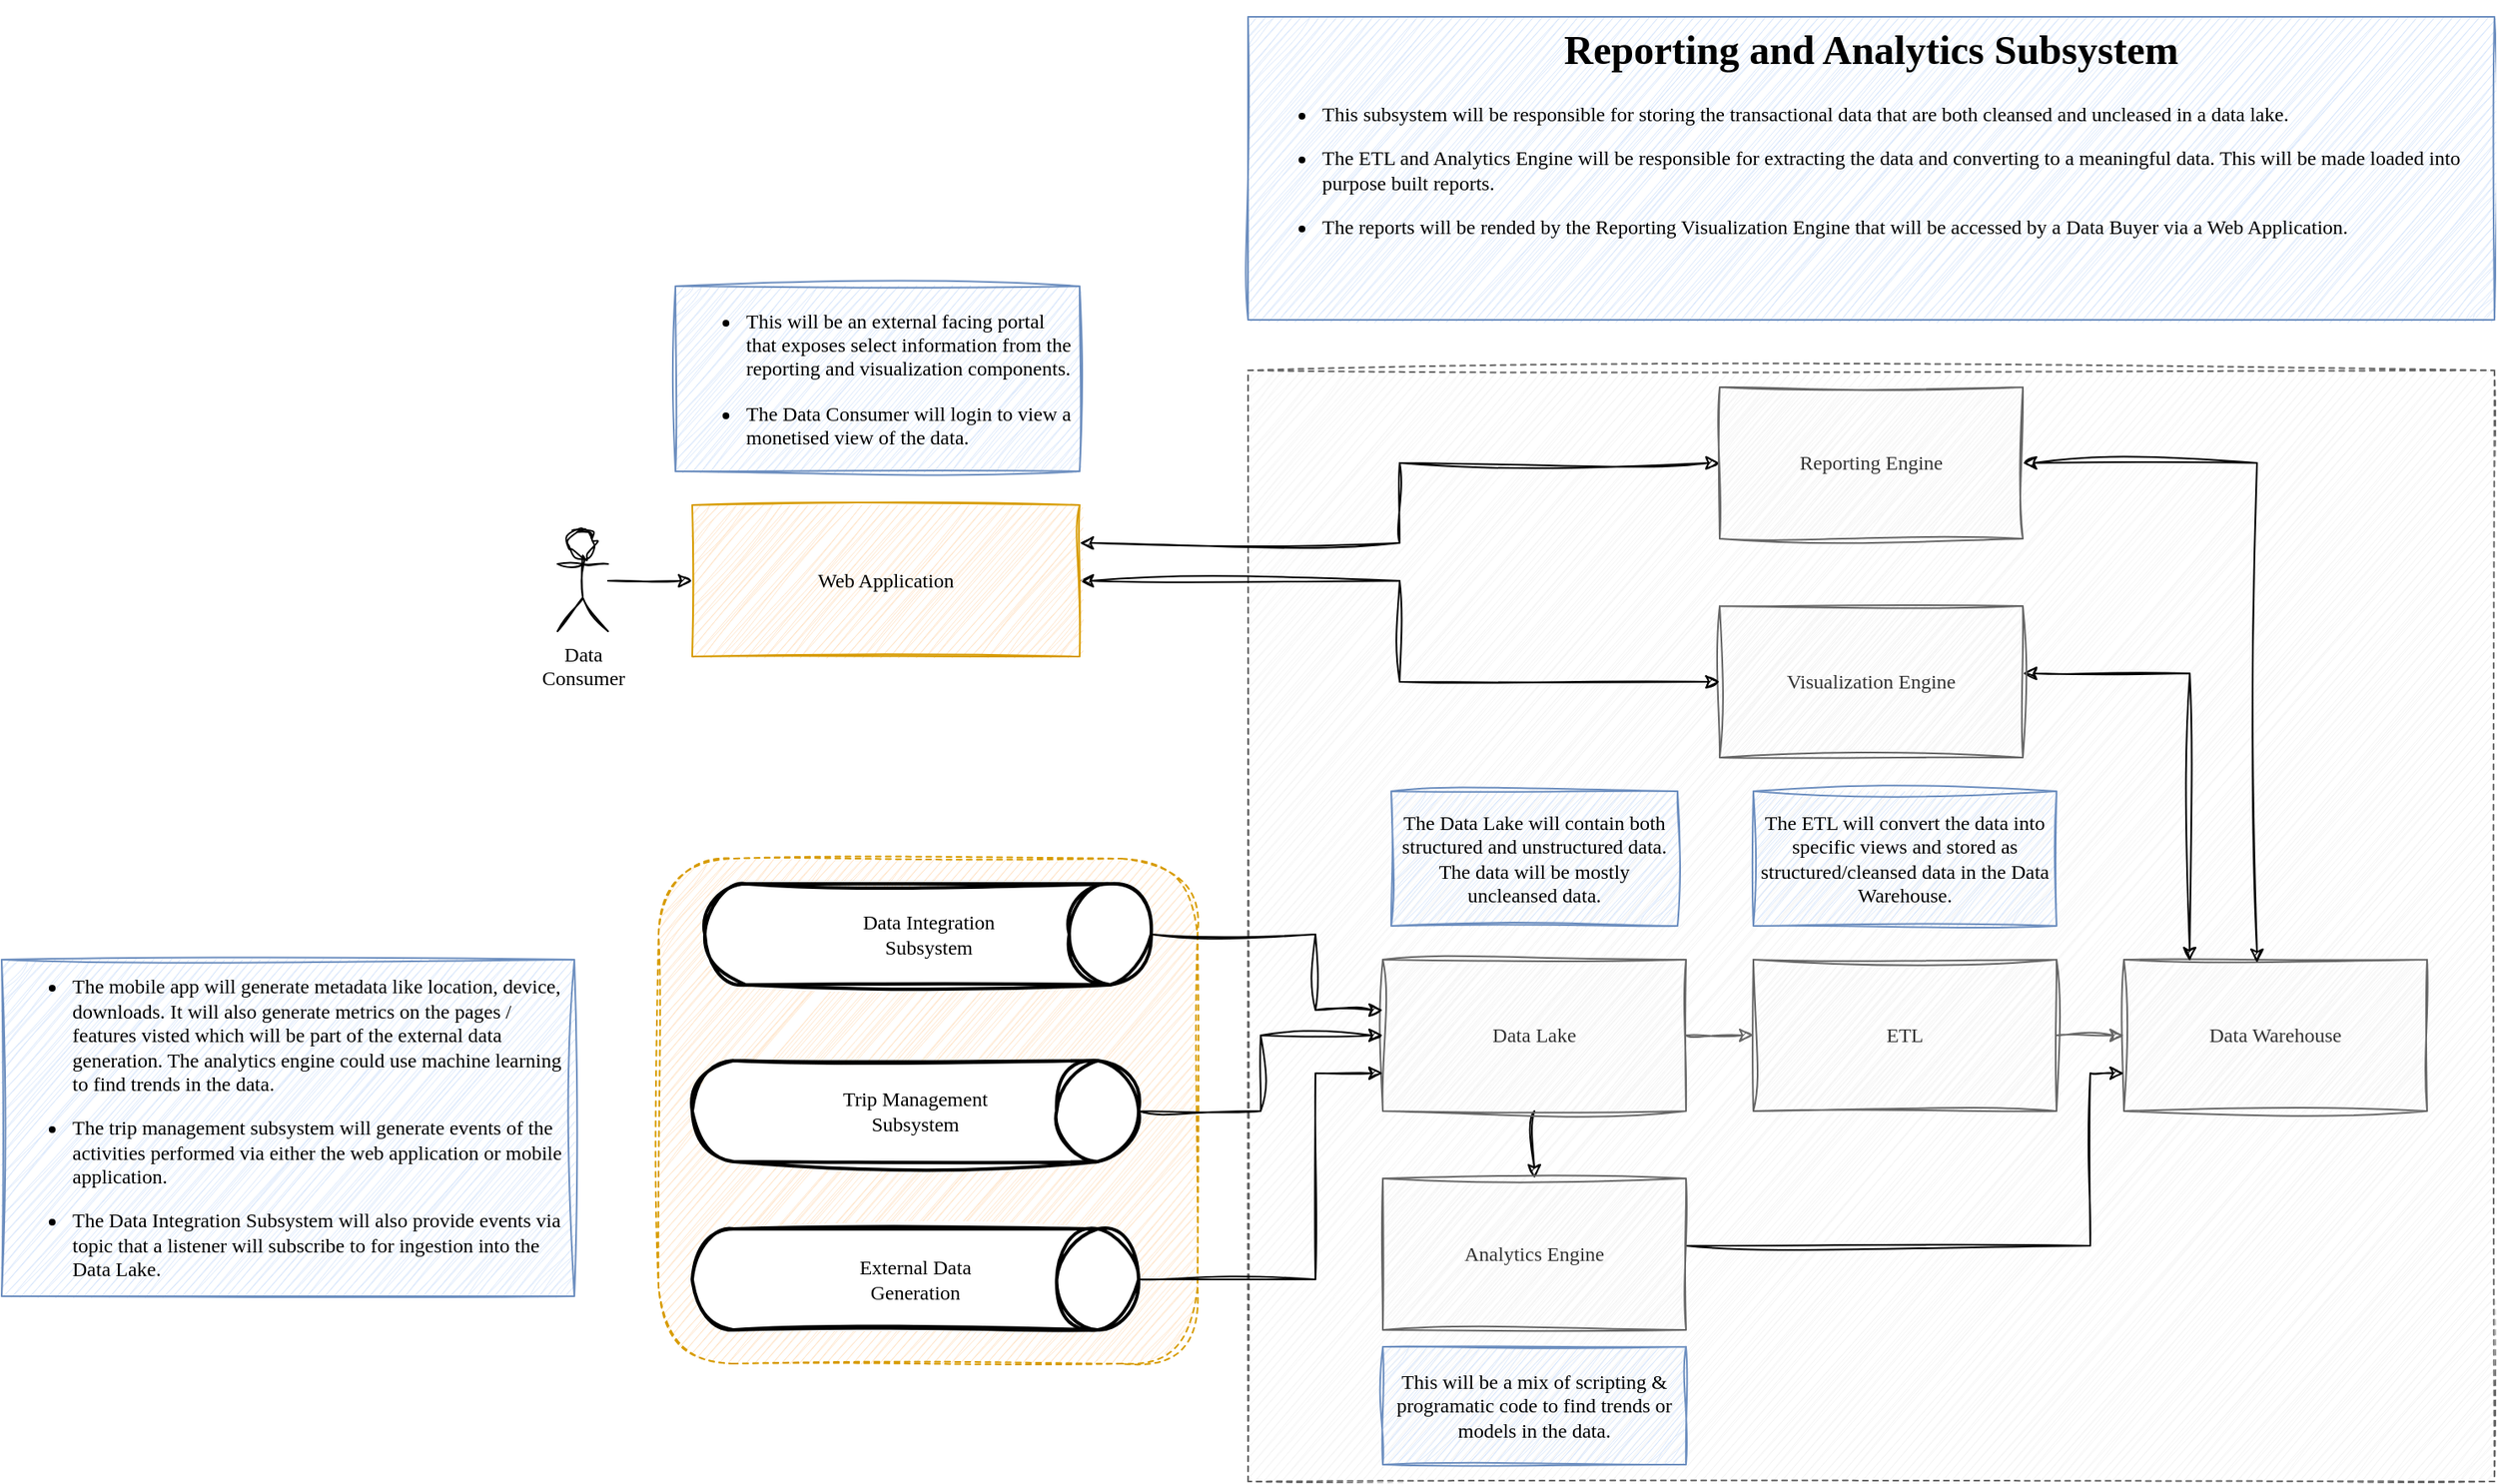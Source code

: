 <mxfile version="21.6.8" type="device" pages="2">
  <diagram id="d845xamghz2u2NWkulgy" name="reporting &amp; analytics">
    <mxGraphModel dx="3294" dy="945" grid="1" gridSize="10" guides="1" tooltips="1" connect="1" arrows="1" fold="1" page="1" pageScale="1" pageWidth="850" pageHeight="1100" math="0" shadow="0">
      <root>
        <mxCell id="0" />
        <mxCell id="1" parent="0" />
        <mxCell id="vaFEKdJ4BqSWBt0-Xprv-49" value="ar" style="rounded=1;whiteSpace=wrap;html=1;dashed=1;fontFamily=Comic Sans MS;fontStyle=0;fillColor=#ffe6cc;strokeColor=#d79b00;sketch=1;curveFitting=1;jiggle=2;" parent="1" vertex="1">
          <mxGeometry x="-790" y="670" width="320" height="300" as="geometry" />
        </mxCell>
        <mxCell id="vaFEKdJ4BqSWBt0-Xprv-1" value="" style="rounded=0;whiteSpace=wrap;html=1;fillColor=#f5f5f5;fontColor=#333333;strokeColor=#666666;dashed=1;fontFamily=Comic Sans MS;fontStyle=0;sketch=1;curveFitting=1;jiggle=2;" parent="1" vertex="1">
          <mxGeometry x="-440" y="380" width="740" height="660" as="geometry" />
        </mxCell>
        <mxCell id="vaFEKdJ4BqSWBt0-Xprv-10" value="" style="edgeStyle=orthogonalEdgeStyle;rounded=0;orthogonalLoop=1;jettySize=auto;html=1;fillColor=#f5f5f5;strokeColor=#666666;fontFamily=Comic Sans MS;fontStyle=0;sketch=1;curveFitting=1;jiggle=2;" parent="1" source="vaFEKdJ4BqSWBt0-Xprv-2" target="vaFEKdJ4BqSWBt0-Xprv-8" edge="1">
          <mxGeometry relative="1" as="geometry" />
        </mxCell>
        <mxCell id="vaFEKdJ4BqSWBt0-Xprv-66" value="" style="edgeStyle=orthogonalEdgeStyle;rounded=0;orthogonalLoop=1;jettySize=auto;html=1;fontFamily=Comic Sans MS;sketch=1;curveFitting=1;jiggle=2;" parent="1" source="vaFEKdJ4BqSWBt0-Xprv-2" target="vaFEKdJ4BqSWBt0-Xprv-45" edge="1">
          <mxGeometry relative="1" as="geometry" />
        </mxCell>
        <mxCell id="vaFEKdJ4BqSWBt0-Xprv-2" value="Data Lake" style="rounded=0;whiteSpace=wrap;html=1;fillColor=#f5f5f5;fontColor=#333333;strokeColor=#666666;fontFamily=Comic Sans MS;fontStyle=0;sketch=1;curveFitting=1;jiggle=2;" parent="1" vertex="1">
          <mxGeometry x="-360" y="730" width="180" height="90" as="geometry" />
        </mxCell>
        <mxCell id="vaFEKdJ4BqSWBt0-Xprv-11" value="" style="edgeStyle=orthogonalEdgeStyle;rounded=0;orthogonalLoop=1;jettySize=auto;html=1;fillColor=#f5f5f5;strokeColor=#666666;fontFamily=Comic Sans MS;fontStyle=0;sketch=1;curveFitting=1;jiggle=2;" parent="1" source="vaFEKdJ4BqSWBt0-Xprv-8" target="vaFEKdJ4BqSWBt0-Xprv-9" edge="1">
          <mxGeometry relative="1" as="geometry" />
        </mxCell>
        <mxCell id="vaFEKdJ4BqSWBt0-Xprv-8" value="ETL" style="rounded=0;whiteSpace=wrap;html=1;fillColor=#f5f5f5;fontColor=#333333;strokeColor=#666666;fontFamily=Comic Sans MS;fontStyle=0;sketch=1;curveFitting=1;jiggle=2;" parent="1" vertex="1">
          <mxGeometry x="-140" y="730" width="180" height="90" as="geometry" />
        </mxCell>
        <mxCell id="vaFEKdJ4BqSWBt0-Xprv-9" value="Data Warehouse" style="rounded=0;whiteSpace=wrap;html=1;fillColor=#f5f5f5;fontColor=#333333;strokeColor=#666666;fontFamily=Comic Sans MS;fontStyle=0;sketch=1;curveFitting=1;jiggle=2;" parent="1" vertex="1">
          <mxGeometry x="80" y="730" width="180" height="90" as="geometry" />
        </mxCell>
        <mxCell id="vaFEKdJ4BqSWBt0-Xprv-67" style="edgeStyle=orthogonalEdgeStyle;rounded=0;orthogonalLoop=1;jettySize=auto;html=1;entryX=1;entryY=0.25;entryDx=0;entryDy=0;fontFamily=Comic Sans MS;startArrow=classic;startFill=1;sketch=1;curveFitting=1;jiggle=2;" parent="1" source="vaFEKdJ4BqSWBt0-Xprv-13" target="vaFEKdJ4BqSWBt0-Xprv-19" edge="1">
          <mxGeometry relative="1" as="geometry" />
        </mxCell>
        <mxCell id="vaFEKdJ4BqSWBt0-Xprv-69" style="edgeStyle=orthogonalEdgeStyle;rounded=0;orthogonalLoop=1;jettySize=auto;html=1;entryX=0.439;entryY=0.022;entryDx=0;entryDy=0;entryPerimeter=0;fontFamily=Comic Sans MS;startArrow=classic;startFill=1;sketch=1;curveFitting=1;jiggle=2;" parent="1" source="vaFEKdJ4BqSWBt0-Xprv-13" target="vaFEKdJ4BqSWBt0-Xprv-9" edge="1">
          <mxGeometry relative="1" as="geometry" />
        </mxCell>
        <mxCell id="vaFEKdJ4BqSWBt0-Xprv-13" value="Reporting Engine" style="rounded=0;whiteSpace=wrap;html=1;fillColor=#f5f5f5;fontColor=#333333;strokeColor=#666666;fontFamily=Comic Sans MS;fontStyle=0;sketch=1;curveFitting=1;jiggle=2;" parent="1" vertex="1">
          <mxGeometry x="-160" y="390" width="180" height="90" as="geometry" />
        </mxCell>
        <mxCell id="vaFEKdJ4BqSWBt0-Xprv-68" style="edgeStyle=orthogonalEdgeStyle;rounded=0;orthogonalLoop=1;jettySize=auto;html=1;entryX=0.217;entryY=0.011;entryDx=0;entryDy=0;entryPerimeter=0;fontFamily=Comic Sans MS;startArrow=classic;startFill=1;sketch=1;curveFitting=1;jiggle=2;" parent="1" source="vaFEKdJ4BqSWBt0-Xprv-14" target="vaFEKdJ4BqSWBt0-Xprv-9" edge="1">
          <mxGeometry relative="1" as="geometry">
            <Array as="points">
              <mxPoint x="119" y="560" />
            </Array>
          </mxGeometry>
        </mxCell>
        <mxCell id="vaFEKdJ4BqSWBt0-Xprv-14" value="Visualization Engine" style="rounded=0;whiteSpace=wrap;html=1;fillColor=#f5f5f5;fontColor=#333333;strokeColor=#666666;fontFamily=Comic Sans MS;fontStyle=0;sketch=1;curveFitting=1;jiggle=2;" parent="1" vertex="1">
          <mxGeometry x="-160" y="520" width="180" height="90" as="geometry" />
        </mxCell>
        <mxCell id="vaFEKdJ4BqSWBt0-Xprv-37" style="edgeStyle=orthogonalEdgeStyle;rounded=0;orthogonalLoop=1;jettySize=auto;html=1;entryX=0;entryY=0.5;entryDx=0;entryDy=0;fontFamily=Comic Sans MS;fontStyle=0;startArrow=classic;startFill=1;sketch=1;curveFitting=1;jiggle=2;" parent="1" source="vaFEKdJ4BqSWBt0-Xprv-19" target="vaFEKdJ4BqSWBt0-Xprv-14" edge="1">
          <mxGeometry relative="1" as="geometry" />
        </mxCell>
        <mxCell id="vaFEKdJ4BqSWBt0-Xprv-19" value="Web Application" style="rounded=0;whiteSpace=wrap;html=1;fillColor=#ffe6cc;strokeColor=#d79b00;fontFamily=Comic Sans MS;fontStyle=0;sketch=1;curveFitting=1;jiggle=2;" parent="1" vertex="1">
          <mxGeometry x="-770" y="460" width="230" height="90" as="geometry" />
        </mxCell>
        <mxCell id="vaFEKdJ4BqSWBt0-Xprv-44" style="edgeStyle=orthogonalEdgeStyle;rounded=0;orthogonalLoop=1;jettySize=auto;html=1;entryX=0;entryY=0.75;entryDx=0;entryDy=0;fontFamily=Comic Sans MS;fontStyle=0;sketch=1;curveFitting=1;jiggle=2;" parent="1" source="vaFEKdJ4BqSWBt0-Xprv-21" target="vaFEKdJ4BqSWBt0-Xprv-2" edge="1">
          <mxGeometry relative="1" as="geometry">
            <Array as="points">
              <mxPoint x="-400" y="920" />
              <mxPoint x="-400" y="797" />
            </Array>
          </mxGeometry>
        </mxCell>
        <mxCell id="vaFEKdJ4BqSWBt0-Xprv-21" value="External Data &lt;br&gt;Generation" style="strokeWidth=2;html=1;shape=mxgraph.flowchart.direct_data;whiteSpace=wrap;fontFamily=Comic Sans MS;fontStyle=0;sketch=1;curveFitting=1;jiggle=2;" parent="1" vertex="1">
          <mxGeometry x="-770" y="890" width="265" height="60" as="geometry" />
        </mxCell>
        <mxCell id="vaFEKdJ4BqSWBt0-Xprv-43" style="edgeStyle=orthogonalEdgeStyle;rounded=0;orthogonalLoop=1;jettySize=auto;html=1;fontFamily=Comic Sans MS;fontStyle=0;sketch=1;curveFitting=1;jiggle=2;" parent="1" source="vaFEKdJ4BqSWBt0-Xprv-38" target="vaFEKdJ4BqSWBt0-Xprv-2" edge="1">
          <mxGeometry relative="1" as="geometry" />
        </mxCell>
        <mxCell id="vaFEKdJ4BqSWBt0-Xprv-38" value="Trip Management &lt;br&gt;Subsystem" style="strokeWidth=2;html=1;shape=mxgraph.flowchart.direct_data;whiteSpace=wrap;fontFamily=Comic Sans MS;fontStyle=0;sketch=1;curveFitting=1;jiggle=2;" parent="1" vertex="1">
          <mxGeometry x="-770" y="790" width="265" height="60" as="geometry" />
        </mxCell>
        <mxCell id="vaFEKdJ4BqSWBt0-Xprv-40" style="edgeStyle=orthogonalEdgeStyle;rounded=0;orthogonalLoop=1;jettySize=auto;html=1;fontFamily=Comic Sans MS;fontStyle=0;sketch=1;curveFitting=1;jiggle=2;" parent="1" source="vaFEKdJ4BqSWBt0-Xprv-39" target="vaFEKdJ4BqSWBt0-Xprv-2" edge="1">
          <mxGeometry relative="1" as="geometry">
            <Array as="points">
              <mxPoint x="-400" y="715" />
              <mxPoint x="-400" y="760" />
            </Array>
          </mxGeometry>
        </mxCell>
        <mxCell id="vaFEKdJ4BqSWBt0-Xprv-48" style="edgeStyle=orthogonalEdgeStyle;rounded=0;orthogonalLoop=1;jettySize=auto;html=1;entryX=0;entryY=0.75;entryDx=0;entryDy=0;fontFamily=Comic Sans MS;fontStyle=0;sketch=1;curveFitting=1;jiggle=2;" parent="1" source="vaFEKdJ4BqSWBt0-Xprv-45" target="vaFEKdJ4BqSWBt0-Xprv-9" edge="1">
          <mxGeometry relative="1" as="geometry">
            <Array as="points">
              <mxPoint x="60" y="900" />
              <mxPoint x="60" y="797" />
            </Array>
          </mxGeometry>
        </mxCell>
        <mxCell id="vaFEKdJ4BqSWBt0-Xprv-45" value="Analytics Engine" style="rounded=0;whiteSpace=wrap;html=1;fillColor=#f5f5f5;fontColor=#333333;strokeColor=#666666;fontFamily=Comic Sans MS;fontStyle=0;sketch=1;curveFitting=1;jiggle=2;" parent="1" vertex="1">
          <mxGeometry x="-360" y="860" width="180" height="90" as="geometry" />
        </mxCell>
        <mxCell id="vaFEKdJ4BqSWBt0-Xprv-53" value="&lt;h1&gt;&lt;font&gt;Reporting and Analytics Subsystem&lt;/font&gt;&lt;/h1&gt;&lt;p&gt;&lt;/p&gt;&lt;ul&gt;&lt;li style=&quot;text-align: left;&quot;&gt;&lt;font&gt;This subsystem will be responsible for storing the transactional data that are both cleansed and uncleased in a data lake.&amp;nbsp;&lt;/font&gt;&lt;/li&gt;&lt;/ul&gt;&lt;ul&gt;&lt;li style=&quot;text-align: left;&quot;&gt;&lt;font&gt;The ETL and Analytics Engine will be responsible for extracting the data and converting to a meaningful data. This will be made loaded into purpose built reports.&amp;nbsp;&lt;/font&gt;&lt;/li&gt;&lt;/ul&gt;&lt;ul&gt;&lt;li style=&quot;text-align: left;&quot;&gt;&lt;font&gt;The reports will be rended by the Reporting Visualization Engine that will be accessed by a Data Buyer via a Web Application.&lt;/font&gt;&lt;/li&gt;&lt;/ul&gt;&lt;p&gt;&lt;/p&gt;" style="text;html=1;strokeColor=#6c8ebf;fillColor=#dae8fc;spacing=5;spacingTop=-20;whiteSpace=wrap;overflow=hidden;rounded=0;align=center;fontFamily=Comic Sans MS;fontStyle=0;sketch=1;curveFitting=1;jiggle=2;" parent="1" vertex="1">
          <mxGeometry x="-440" y="170" width="740" height="180" as="geometry" />
        </mxCell>
        <mxCell id="vaFEKdJ4BqSWBt0-Xprv-54" value="&lt;ul&gt;&lt;li&gt;&lt;font&gt;&lt;span&gt;The mobile app will generate metadata like location, device, downloads. It will also generate metrics on the pages / features visted which will be part of the external data generation. The analytics engine could use machine learning to find trends in the data.&lt;/span&gt;&lt;/font&gt;&lt;/li&gt;&lt;/ul&gt;&lt;ul&gt;&lt;li&gt;&lt;font&gt;&lt;span&gt;The trip management subsystem will generate events of the activities performed via either the web application or mobile application.&lt;/span&gt;&lt;/font&gt;&lt;/li&gt;&lt;/ul&gt;&lt;ul&gt;&lt;li&gt;&lt;font&gt;&lt;span&gt;The Data Integration Subsystem will also provide events via topic that a listener will subscribe to for ingestion into the Data Lake.&lt;/span&gt;&lt;/font&gt;&lt;/li&gt;&lt;/ul&gt;" style="text;html=1;strokeColor=#6c8ebf;fillColor=#dae8fc;align=left;verticalAlign=middle;whiteSpace=wrap;rounded=0;fontStyle=0;fontFamily=Comic Sans MS;sketch=1;curveFitting=1;jiggle=2;" parent="1" vertex="1">
          <mxGeometry x="-1180" y="730" width="340" height="200" as="geometry" />
        </mxCell>
        <mxCell id="vaFEKdJ4BqSWBt0-Xprv-74" style="edgeStyle=orthogonalEdgeStyle;rounded=0;orthogonalLoop=1;jettySize=auto;html=1;entryX=0;entryY=0.5;entryDx=0;entryDy=0;fontFamily=Comic Sans MS;sketch=1;curveFitting=1;jiggle=2;" parent="1" source="vaFEKdJ4BqSWBt0-Xprv-56" target="vaFEKdJ4BqSWBt0-Xprv-19" edge="1">
          <mxGeometry relative="1" as="geometry" />
        </mxCell>
        <mxCell id="vaFEKdJ4BqSWBt0-Xprv-56" value="&lt;font&gt;Data&lt;br&gt;Consumer&lt;/font&gt;" style="shape=umlActor;verticalLabelPosition=bottom;verticalAlign=top;html=1;outlineConnect=0;fontStyle=0;fontFamily=Comic Sans MS;sketch=1;curveFitting=1;jiggle=2;" parent="1" vertex="1">
          <mxGeometry x="-850" y="475" width="30" height="60" as="geometry" />
        </mxCell>
        <mxCell id="vaFEKdJ4BqSWBt0-Xprv-62" value="The Data Lake will contain both structured and unstructured data. The data will be mostly uncleansed data." style="text;html=1;strokeColor=#6c8ebf;fillColor=#dae8fc;align=center;verticalAlign=middle;whiteSpace=wrap;rounded=0;fontFamily=Comic Sans MS;sketch=1;curveFitting=1;jiggle=2;" parent="1" vertex="1">
          <mxGeometry x="-355" y="630" width="170" height="80" as="geometry" />
        </mxCell>
        <mxCell id="vaFEKdJ4BqSWBt0-Xprv-39" value="Data Integration &lt;br&gt;Subsystem" style="strokeWidth=2;html=1;shape=mxgraph.flowchart.direct_data;whiteSpace=wrap;fontFamily=Comic Sans MS;fontStyle=0;sketch=1;curveFitting=1;jiggle=2;" parent="1" vertex="1">
          <mxGeometry x="-762.5" y="685" width="265" height="60" as="geometry" />
        </mxCell>
        <mxCell id="vaFEKdJ4BqSWBt0-Xprv-64" value="The ETL will convert the data into specific views and stored as structured/cleansed data in the Data Warehouse." style="text;html=1;strokeColor=#6c8ebf;fillColor=#dae8fc;align=center;verticalAlign=middle;whiteSpace=wrap;rounded=0;fontFamily=Comic Sans MS;sketch=1;curveFitting=1;jiggle=2;" parent="1" vertex="1">
          <mxGeometry x="-140" y="630" width="180" height="80" as="geometry" />
        </mxCell>
        <mxCell id="vaFEKdJ4BqSWBt0-Xprv-65" value="This will be a mix of scripting &amp;amp; programatic code to find trends or models in the data." style="text;html=1;strokeColor=#6c8ebf;fillColor=#dae8fc;align=center;verticalAlign=middle;whiteSpace=wrap;rounded=0;fontFamily=Comic Sans MS;sketch=1;curveFitting=1;jiggle=2;" parent="1" vertex="1">
          <mxGeometry x="-360" y="960" width="180" height="70" as="geometry" />
        </mxCell>
        <mxCell id="vaFEKdJ4BqSWBt0-Xprv-81" value="&lt;ul&gt;&lt;li&gt;This will be an external facing portal that exposes select information from the reporting and visualization components.&lt;/li&gt;&lt;/ul&gt;&lt;ul&gt;&lt;li&gt;The Data Consumer will login to view a monetised view of the data.&lt;/li&gt;&lt;/ul&gt;" style="text;html=1;strokeColor=#6c8ebf;fillColor=#dae8fc;align=left;verticalAlign=middle;whiteSpace=wrap;rounded=0;fontFamily=Comic Sans MS;sketch=1;curveFitting=1;jiggle=2;" parent="1" vertex="1">
          <mxGeometry x="-780" y="330" width="240" height="110" as="geometry" />
        </mxCell>
      </root>
    </mxGraphModel>
  </diagram>
  <diagram id="KRA9ApVJ1-3utcoFFg3U" name="flow">
    <mxGraphModel dx="2186" dy="844" grid="1" gridSize="10" guides="1" tooltips="1" connect="1" arrows="1" fold="1" page="1" pageScale="1" pageWidth="850" pageHeight="1100" math="0" shadow="0">
      <root>
        <mxCell id="0" />
        <mxCell id="1" parent="0" />
        <mxCell id="M-SDPkWsDWiQwd2fPonp-3" value="" style="edgeStyle=orthogonalEdgeStyle;rounded=0;orthogonalLoop=1;jettySize=auto;html=1;sketch=1;curveFitting=1;jiggle=2;" edge="1" parent="1" source="M-SDPkWsDWiQwd2fPonp-1" target="M-SDPkWsDWiQwd2fPonp-2">
          <mxGeometry relative="1" as="geometry" />
        </mxCell>
        <mxCell id="M-SDPkWsDWiQwd2fPonp-1" value="Data Buyer logs in to Reporting &amp;amp; Analytics web portal" style="rounded=0;whiteSpace=wrap;html=1;sketch=1;curveFitting=1;jiggle=2;fillColor=#f5f5f5;fontColor=#333333;strokeColor=#666666;fontFamily=Comic Sans MS;fontStyle=0" vertex="1" parent="1">
          <mxGeometry x="-680" y="320" width="200" height="70" as="geometry" />
        </mxCell>
        <mxCell id="M-SDPkWsDWiQwd2fPonp-7" value="" style="edgeStyle=orthogonalEdgeStyle;rounded=0;orthogonalLoop=1;jettySize=auto;html=1;sketch=1;curveFitting=1;jiggle=2;" edge="1" parent="1" source="M-SDPkWsDWiQwd2fPonp-2" target="M-SDPkWsDWiQwd2fPonp-6">
          <mxGeometry relative="1" as="geometry" />
        </mxCell>
        <mxCell id="M-SDPkWsDWiQwd2fPonp-2" value="Select report with parameters" style="rounded=0;whiteSpace=wrap;html=1;sketch=1;curveFitting=1;jiggle=2;fillColor=#f5f5f5;fontColor=#333333;strokeColor=#666666;fontFamily=Comic Sans MS;fontStyle=0" vertex="1" parent="1">
          <mxGeometry x="-440" y="319.99" width="200" height="70" as="geometry" />
        </mxCell>
        <mxCell id="M-SDPkWsDWiQwd2fPonp-9" value="" style="edgeStyle=orthogonalEdgeStyle;rounded=0;orthogonalLoop=1;jettySize=auto;html=1;sketch=1;curveFitting=1;jiggle=2;" edge="1" parent="1" source="M-SDPkWsDWiQwd2fPonp-6" target="M-SDPkWsDWiQwd2fPonp-8">
          <mxGeometry relative="1" as="geometry" />
        </mxCell>
        <mxCell id="M-SDPkWsDWiQwd2fPonp-6" value="Reporting Engine renders report" style="rounded=0;whiteSpace=wrap;html=1;sketch=1;curveFitting=1;jiggle=2;fillColor=#f5f5f5;fontColor=#333333;strokeColor=#666666;fontFamily=Comic Sans MS;fontStyle=0" vertex="1" parent="1">
          <mxGeometry x="-200" y="320" width="200" height="70" as="geometry" />
        </mxCell>
        <mxCell id="M-SDPkWsDWiQwd2fPonp-16" style="edgeStyle=orthogonalEdgeStyle;rounded=0;orthogonalLoop=1;jettySize=auto;html=1;entryX=0;entryY=0.5;entryDx=0;entryDy=0;sketch=1;curveFitting=1;jiggle=2;" edge="1" parent="1" source="M-SDPkWsDWiQwd2fPonp-8" target="M-SDPkWsDWiQwd2fPonp-14">
          <mxGeometry relative="1" as="geometry" />
        </mxCell>
        <mxCell id="M-SDPkWsDWiQwd2fPonp-8" value="User downloads report" style="rounded=0;whiteSpace=wrap;html=1;sketch=1;curveFitting=1;jiggle=2;fillColor=#f5f5f5;fontColor=#333333;strokeColor=#666666;fontFamily=Comic Sans MS;fontStyle=0" vertex="1" parent="1">
          <mxGeometry x="40" y="320" width="200" height="70" as="geometry" />
        </mxCell>
        <mxCell id="M-SDPkWsDWiQwd2fPonp-11" value="" style="edgeStyle=orthogonalEdgeStyle;rounded=0;orthogonalLoop=1;jettySize=auto;html=1;sketch=1;curveFitting=1;jiggle=2;" edge="1" parent="1" source="M-SDPkWsDWiQwd2fPonp-10" target="M-SDPkWsDWiQwd2fPonp-1">
          <mxGeometry relative="1" as="geometry" />
        </mxCell>
        <mxCell id="M-SDPkWsDWiQwd2fPonp-10" value="" style="ellipse;whiteSpace=wrap;html=1;aspect=fixed;sketch=1;curveFitting=1;jiggle=2;" vertex="1" parent="1">
          <mxGeometry x="-750" y="339.99" width="30" height="30" as="geometry" />
        </mxCell>
        <mxCell id="M-SDPkWsDWiQwd2fPonp-14" value="" style="shape=sumEllipse;perimeter=ellipsePerimeter;whiteSpace=wrap;html=1;backgroundOutline=1;sketch=1;curveFitting=1;jiggle=2;aspect=fixed;" vertex="1" parent="1">
          <mxGeometry x="280" y="341.87" width="30" height="26.25" as="geometry" />
        </mxCell>
        <mxCell id="TCKWXxqt1D7vRqnqQ9ZZ-1" value="&lt;h1&gt;&lt;font&gt;Data Buyer + Report + Download&lt;/font&gt;&lt;/h1&gt;&lt;div&gt;This flow shows how the Data Buyer can log into an external web application portal to view and download reports.&lt;/div&gt;&lt;p&gt;&lt;/p&gt;" style="text;html=1;strokeColor=#6c8ebf;fillColor=#dae8fc;spacing=5;spacingTop=-20;whiteSpace=wrap;overflow=hidden;rounded=0;align=center;fontFamily=Comic Sans MS;fontStyle=0" vertex="1" parent="1">
          <mxGeometry x="-520" y="200" width="740" height="90" as="geometry" />
        </mxCell>
        <mxCell id="TCKWXxqt1D7vRqnqQ9ZZ-2" value="" style="edgeStyle=orthogonalEdgeStyle;rounded=0;orthogonalLoop=1;jettySize=auto;html=1;sketch=1;curveFitting=1;jiggle=2;" edge="1" parent="1" source="TCKWXxqt1D7vRqnqQ9ZZ-3" target="TCKWXxqt1D7vRqnqQ9ZZ-5">
          <mxGeometry relative="1" as="geometry" />
        </mxCell>
        <mxCell id="TCKWXxqt1D7vRqnqQ9ZZ-3" value="Data Buyer logs in to Reporting &amp;amp; Analytics web portal" style="rounded=0;whiteSpace=wrap;html=1;sketch=1;curveFitting=1;jiggle=2;fillColor=#f5f5f5;fontColor=#333333;strokeColor=#666666;fontFamily=Comic Sans MS;fontStyle=0" vertex="1" parent="1">
          <mxGeometry x="-680" y="560" width="200" height="70" as="geometry" />
        </mxCell>
        <mxCell id="TCKWXxqt1D7vRqnqQ9ZZ-4" value="" style="edgeStyle=orthogonalEdgeStyle;rounded=0;orthogonalLoop=1;jettySize=auto;html=1;sketch=1;curveFitting=1;jiggle=2;" edge="1" parent="1" source="TCKWXxqt1D7vRqnqQ9ZZ-5" target="TCKWXxqt1D7vRqnqQ9ZZ-7">
          <mxGeometry relative="1" as="geometry" />
        </mxCell>
        <mxCell id="TCKWXxqt1D7vRqnqQ9ZZ-5" value="Select Visualization with parameters" style="rounded=0;whiteSpace=wrap;html=1;sketch=1;curveFitting=1;jiggle=2;fillColor=#f5f5f5;fontColor=#333333;strokeColor=#666666;fontFamily=Comic Sans MS;fontStyle=0" vertex="1" parent="1">
          <mxGeometry x="-440" y="559.99" width="200" height="70" as="geometry" />
        </mxCell>
        <mxCell id="TCKWXxqt1D7vRqnqQ9ZZ-6" value="" style="edgeStyle=orthogonalEdgeStyle;rounded=0;orthogonalLoop=1;jettySize=auto;html=1;sketch=1;curveFitting=1;jiggle=2;" edge="1" parent="1" source="TCKWXxqt1D7vRqnqQ9ZZ-7" target="TCKWXxqt1D7vRqnqQ9ZZ-9">
          <mxGeometry relative="1" as="geometry" />
        </mxCell>
        <mxCell id="TCKWXxqt1D7vRqnqQ9ZZ-7" value="Visualisation Engine renders report" style="rounded=0;whiteSpace=wrap;html=1;sketch=1;curveFitting=1;jiggle=2;fillColor=#f5f5f5;fontColor=#333333;strokeColor=#666666;fontFamily=Comic Sans MS;fontStyle=0" vertex="1" parent="1">
          <mxGeometry x="-200" y="560" width="200" height="70" as="geometry" />
        </mxCell>
        <mxCell id="TCKWXxqt1D7vRqnqQ9ZZ-8" style="edgeStyle=orthogonalEdgeStyle;rounded=0;orthogonalLoop=1;jettySize=auto;html=1;entryX=0;entryY=0.5;entryDx=0;entryDy=0;sketch=1;curveFitting=1;jiggle=2;" edge="1" parent="1" source="TCKWXxqt1D7vRqnqQ9ZZ-9" target="TCKWXxqt1D7vRqnqQ9ZZ-12">
          <mxGeometry relative="1" as="geometry" />
        </mxCell>
        <mxCell id="TCKWXxqt1D7vRqnqQ9ZZ-9" value="User downloads visualization" style="rounded=0;whiteSpace=wrap;html=1;sketch=1;curveFitting=1;jiggle=2;fillColor=#f5f5f5;fontColor=#333333;strokeColor=#666666;fontFamily=Comic Sans MS;fontStyle=0" vertex="1" parent="1">
          <mxGeometry x="40" y="560" width="200" height="70" as="geometry" />
        </mxCell>
        <mxCell id="TCKWXxqt1D7vRqnqQ9ZZ-10" value="" style="edgeStyle=orthogonalEdgeStyle;rounded=0;orthogonalLoop=1;jettySize=auto;html=1;sketch=1;curveFitting=1;jiggle=2;" edge="1" parent="1" source="TCKWXxqt1D7vRqnqQ9ZZ-11" target="TCKWXxqt1D7vRqnqQ9ZZ-3">
          <mxGeometry relative="1" as="geometry" />
        </mxCell>
        <mxCell id="TCKWXxqt1D7vRqnqQ9ZZ-11" value="" style="ellipse;whiteSpace=wrap;html=1;aspect=fixed;sketch=1;curveFitting=1;jiggle=2;" vertex="1" parent="1">
          <mxGeometry x="-750" y="579.99" width="30" height="30" as="geometry" />
        </mxCell>
        <mxCell id="TCKWXxqt1D7vRqnqQ9ZZ-12" value="" style="shape=sumEllipse;perimeter=ellipsePerimeter;whiteSpace=wrap;html=1;backgroundOutline=1;sketch=1;curveFitting=1;jiggle=2;aspect=fixed;" vertex="1" parent="1">
          <mxGeometry x="280" y="581.87" width="30" height="26.25" as="geometry" />
        </mxCell>
        <mxCell id="TCKWXxqt1D7vRqnqQ9ZZ-13" value="&lt;h1&gt;&lt;font&gt;Data Buyer + Visualization+ Download&lt;/font&gt;&lt;/h1&gt;&lt;div&gt;This flow shows how the Data Buyer can log into an external web application portal to view and download reports.&lt;/div&gt;&lt;p&gt;&lt;/p&gt;" style="text;html=1;strokeColor=#6c8ebf;fillColor=#dae8fc;spacing=5;spacingTop=-20;whiteSpace=wrap;overflow=hidden;rounded=0;align=center;fontFamily=Comic Sans MS;fontStyle=0" vertex="1" parent="1">
          <mxGeometry x="-520" y="440" width="740" height="90" as="geometry" />
        </mxCell>
      </root>
    </mxGraphModel>
  </diagram>
</mxfile>
